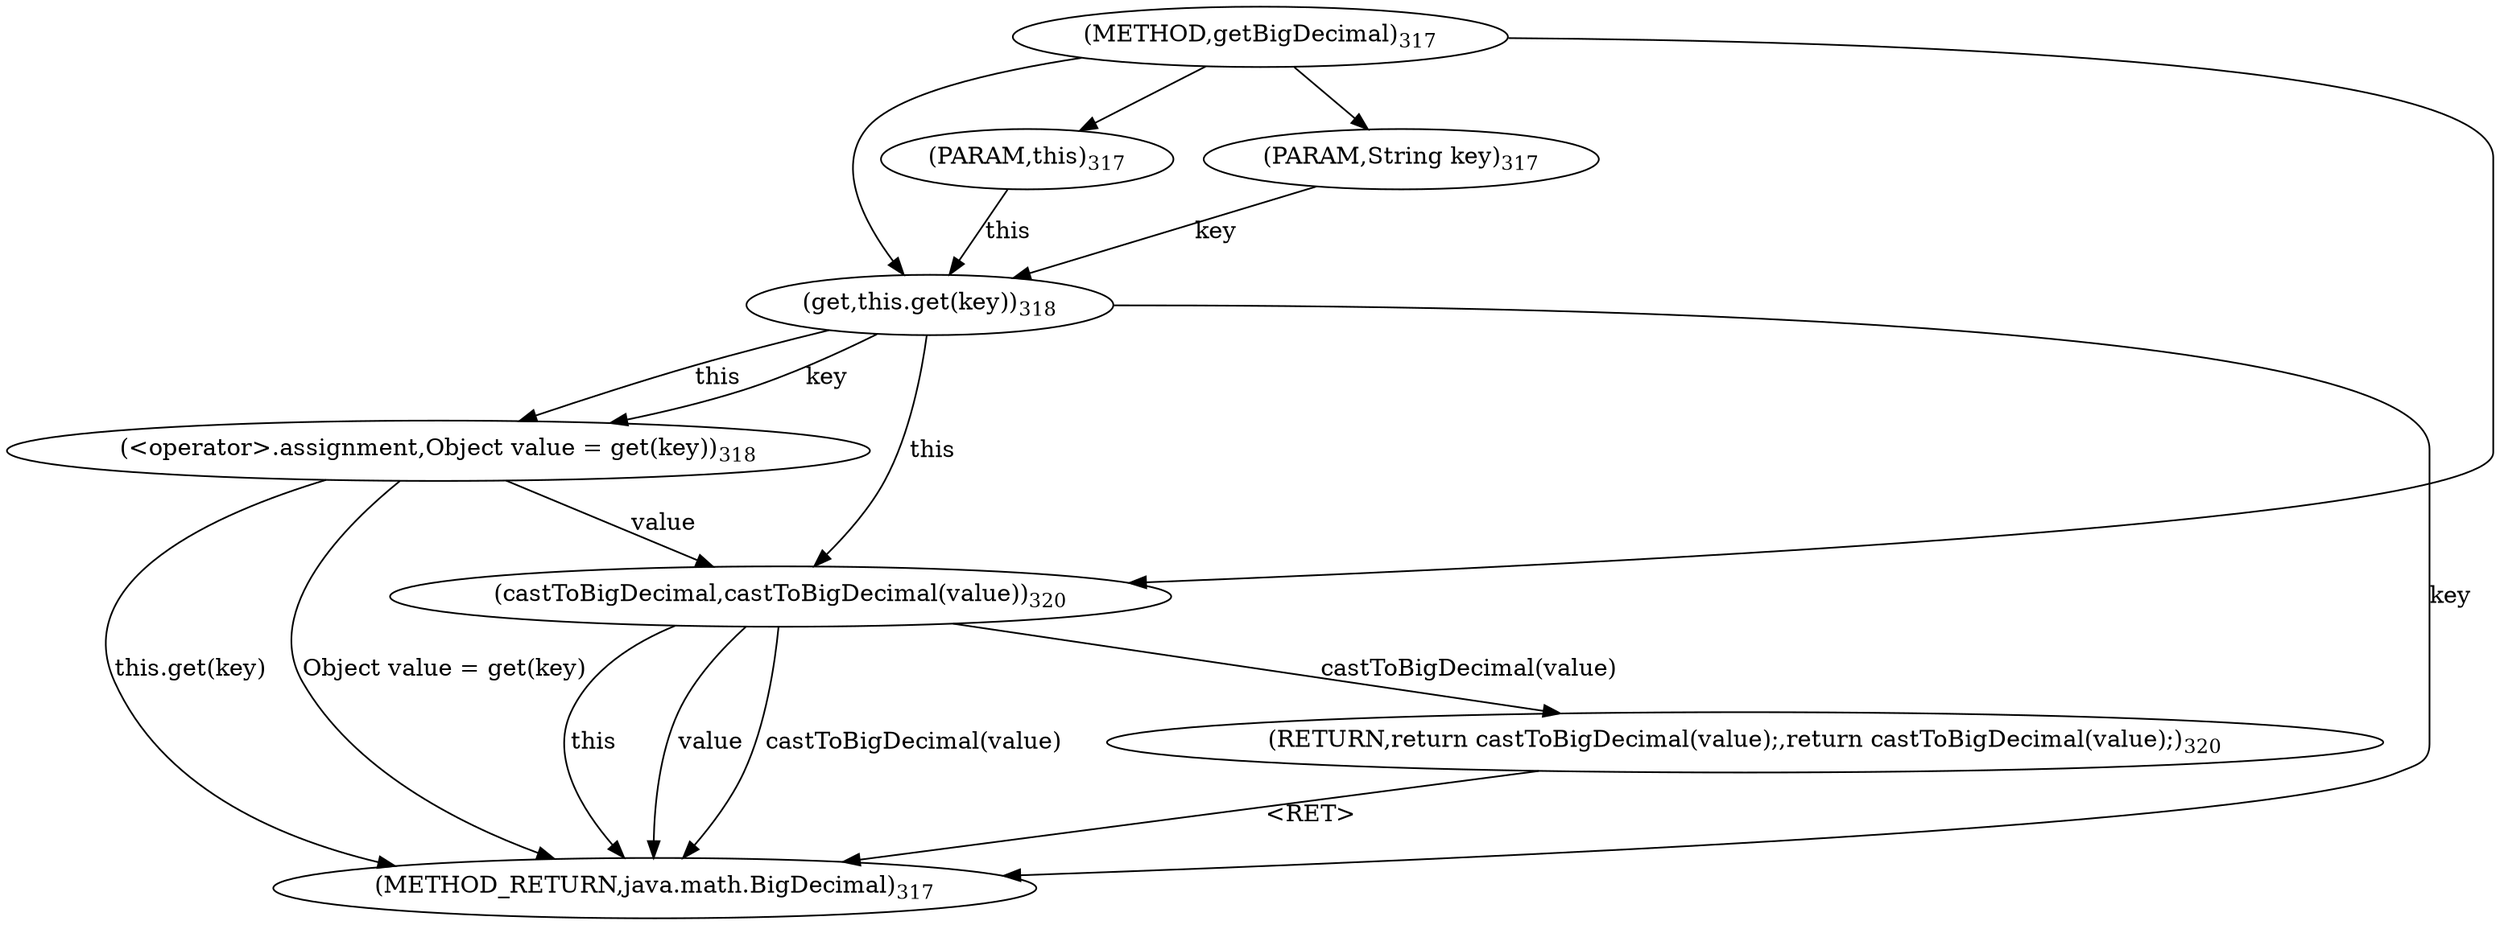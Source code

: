 digraph "getBigDecimal" {  
"927" [label = <(METHOD,getBigDecimal)<SUB>317</SUB>> ]
"940" [label = <(METHOD_RETURN,java.math.BigDecimal)<SUB>317</SUB>> ]
"55" [label = <(PARAM,this)<SUB>317</SUB>> ]
"928" [label = <(PARAM,String key)<SUB>317</SUB>> ]
"931" [label = <(&lt;operator&gt;.assignment,Object value = get(key))<SUB>318</SUB>> ]
"935" [label = <(RETURN,return castToBigDecimal(value);,return castToBigDecimal(value);)<SUB>320</SUB>> ]
"931" [label = <(&lt;operator&gt;.assignment,Object value = get(key))<SUB>318</SUB>> ]
"931" [label = <(&lt;operator&gt;.assignment,Object value = get(key))<SUB>318</SUB>> ]
"936" [label = <(castToBigDecimal,castToBigDecimal(value))<SUB>320</SUB>> ]
"933" [label = <(get,this.get(key))<SUB>318</SUB>> ]
"933" [label = <(get,this.get(key))<SUB>318</SUB>> ]
"936" [label = <(castToBigDecimal,castToBigDecimal(value))<SUB>320</SUB>> ]
"936" [label = <(castToBigDecimal,castToBigDecimal(value))<SUB>320</SUB>> ]
  "935" -> "940"  [ label = "&lt;RET&gt;"] 
  "933" -> "940"  [ label = "key"] 
  "931" -> "940"  [ label = "this.get(key)"] 
  "931" -> "940"  [ label = "Object value = get(key)"] 
  "936" -> "940"  [ label = "this"] 
  "936" -> "940"  [ label = "value"] 
  "936" -> "940"  [ label = "castToBigDecimal(value)"] 
  "927" -> "55" 
  "927" -> "928" 
  "933" -> "931"  [ label = "this"] 
  "933" -> "931"  [ label = "key"] 
  "936" -> "935"  [ label = "castToBigDecimal(value)"] 
  "55" -> "933"  [ label = "this"] 
  "927" -> "933" 
  "928" -> "933"  [ label = "key"] 
  "933" -> "936"  [ label = "this"] 
  "927" -> "936" 
  "931" -> "936"  [ label = "value"] 
}
